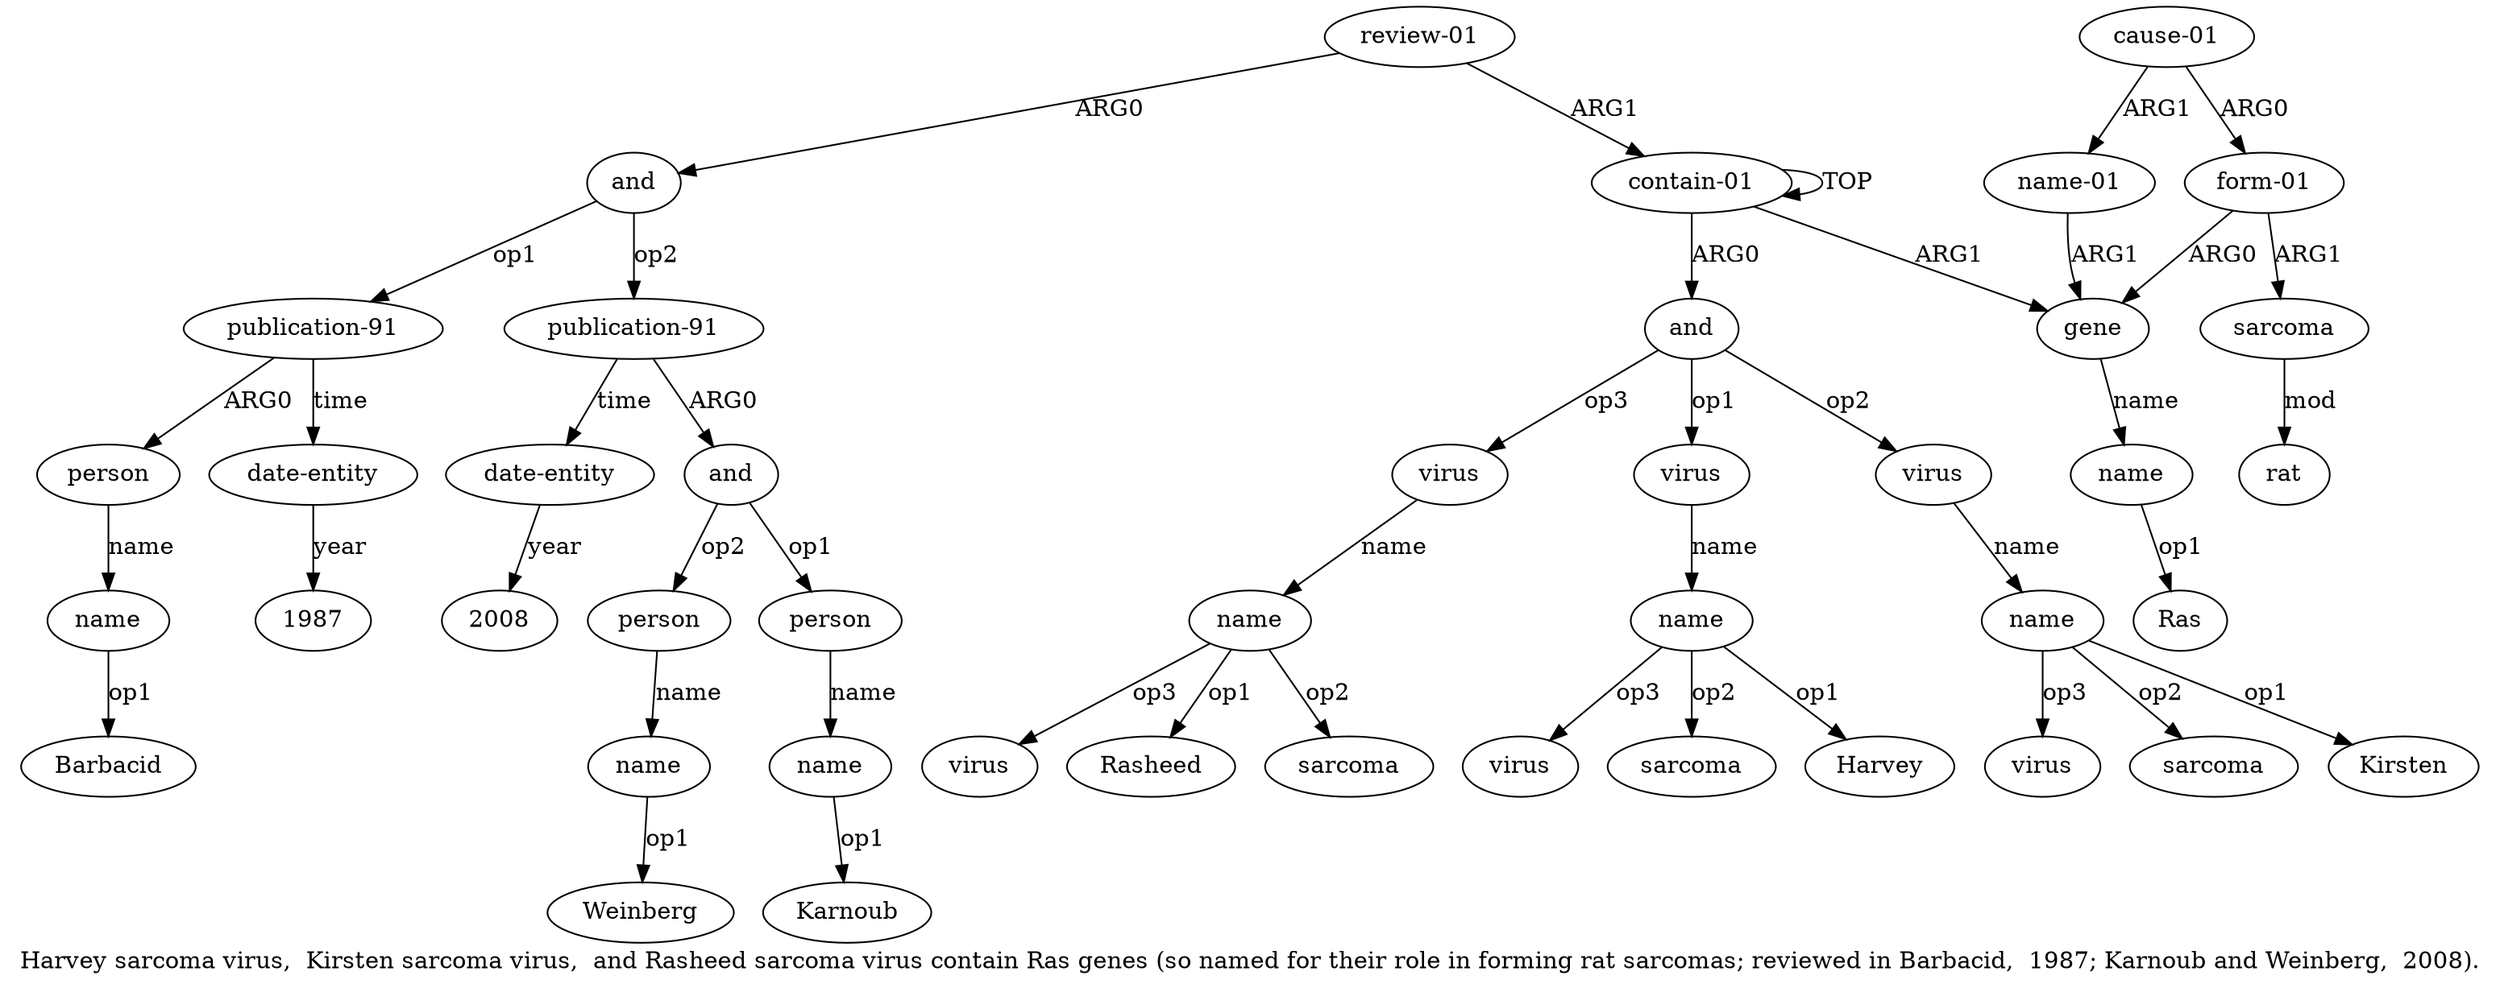 digraph  {
	graph [label="Harvey sarcoma virus,  Kirsten sarcoma virus,  and Rasheed sarcoma virus contain Ras genes (so named for their role in forming rat \
sarcomas; reviewed in Barbacid,  1987; Karnoub and Weinberg,  2008)."];
	node [label="\N"];
	a20	 [color=black,
		gold_ind=20,
		gold_label="date-entity",
		label="date-entity",
		test_ind=20,
		test_label="date-entity"];
	"a20 1987"	 [color=black,
		gold_ind=-1,
		gold_label=1987,
		label=1987,
		test_ind=-1,
		test_label=1987];
	a20 -> "a20 1987" [key=0,
	color=black,
	gold_label=year,
	label=year,
	test_label=year];
a21 [color=black,
	gold_ind=21,
	gold_label="publication-91",
	label="publication-91",
	test_ind=21,
	test_label="publication-91"];
a22 [color=black,
	gold_ind=22,
	gold_label=and,
	label=and,
	test_ind=22,
	test_label=and];
a21 -> a22 [key=0,
color=black,
gold_label=ARG0,
label=ARG0,
test_label=ARG0];
a27 [color=black,
gold_ind=27,
gold_label="date-entity",
label="date-entity",
test_ind=27,
test_label="date-entity"];
a21 -> a27 [key=0,
color=black,
gold_label=time,
label=time,
test_label=time];
a23 [color=black,
gold_ind=23,
gold_label=person,
label=person,
test_ind=23,
test_label=person];
a22 -> a23 [key=0,
color=black,
gold_label=op1,
label=op1,
test_label=op1];
a25 [color=black,
gold_ind=25,
gold_label=person,
label=person,
test_ind=25,
test_label=person];
a22 -> a25 [key=0,
color=black,
gold_label=op2,
label=op2,
test_label=op2];
a24 [color=black,
gold_ind=24,
gold_label=name,
label=name,
test_ind=24,
test_label=name];
a23 -> a24 [key=0,
color=black,
gold_label=name,
label=name,
test_label=name];
"a24 Karnoub" [color=black,
gold_ind=-1,
gold_label=Karnoub,
label=Karnoub,
test_ind=-1,
test_label=Karnoub];
a24 -> "a24 Karnoub" [key=0,
color=black,
gold_label=op1,
label=op1,
test_label=op1];
a26 [color=black,
gold_ind=26,
gold_label=name,
label=name,
test_ind=26,
test_label=name];
a25 -> a26 [key=0,
color=black,
gold_label=name,
label=name,
test_label=name];
"a26 Weinberg" [color=black,
gold_ind=-1,
gold_label=Weinberg,
label=Weinberg,
test_ind=-1,
test_label=Weinberg];
a26 -> "a26 Weinberg" [key=0,
color=black,
gold_label=op1,
label=op1,
test_label=op1];
"a27 2008" [color=black,
gold_ind=-1,
gold_label=2008,
label=2008,
test_ind=-1,
test_label=2008];
a27 -> "a27 2008" [key=0,
color=black,
gold_label=year,
label=year,
test_label=year];
"a9 Ras" [color=black,
gold_ind=-1,
gold_label=Ras,
label=Ras,
test_ind=-1,
test_label=Ras];
"a3 virus" [color=black,
gold_ind=-1,
gold_label=virus,
label=virus,
test_ind=-1,
test_label=virus];
"a19 Barbacid" [color=black,
gold_ind=-1,
gold_label=Barbacid,
label=Barbacid,
test_ind=-1,
test_label=Barbacid];
"a7 virus" [color=black,
gold_ind=-1,
gold_label=virus,
label=virus,
test_ind=-1,
test_label=virus];
"a3 sarcoma" [color=black,
gold_ind=-1,
gold_label=sarcoma,
label=sarcoma,
test_ind=-1,
test_label=sarcoma];
"a7 Rasheed" [color=black,
gold_ind=-1,
gold_label=Rasheed,
label=Rasheed,
test_ind=-1,
test_label=Rasheed];
"a5 virus" [color=black,
gold_ind=-1,
gold_label=virus,
label=virus,
test_ind=-1,
test_label=virus];
a15 [color=black,
gold_ind=15,
gold_label="review-01",
label="review-01",
test_ind=15,
test_label="review-01"];
a16 [color=black,
gold_ind=16,
gold_label=and,
label=and,
test_ind=16,
test_label=and];
a15 -> a16 [key=0,
color=black,
gold_label=ARG0,
label=ARG0,
test_label=ARG0];
a0 [color=black,
gold_ind=0,
gold_label="contain-01",
label="contain-01",
test_ind=0,
test_label="contain-01"];
a15 -> a0 [key=0,
color=black,
gold_label=ARG1,
label=ARG1,
test_label=ARG1];
a14 [color=black,
gold_ind=14,
gold_label=rat,
label=rat,
test_ind=14,
test_label=rat];
a17 [color=black,
gold_ind=17,
gold_label="publication-91",
label="publication-91",
test_ind=17,
test_label="publication-91"];
a17 -> a20 [key=0,
color=black,
gold_label=time,
label=time,
test_label=time];
a18 [color=black,
gold_ind=18,
gold_label=person,
label=person,
test_ind=18,
test_label=person];
a17 -> a18 [key=0,
color=black,
gold_label=ARG0,
label=ARG0,
test_label=ARG0];
a16 -> a21 [key=0,
color=black,
gold_label=op2,
label=op2,
test_label=op2];
a16 -> a17 [key=0,
color=black,
gold_label=op1,
label=op1,
test_label=op1];
a11 [color=black,
gold_ind=11,
gold_label="cause-01",
label="cause-01",
test_ind=11,
test_label="cause-01"];
a10 [color=black,
gold_ind=10,
gold_label="name-01",
label="name-01",
test_ind=10,
test_label="name-01"];
a11 -> a10 [key=0,
color=black,
gold_label=ARG1,
label=ARG1,
test_label=ARG1];
a12 [color=black,
gold_ind=12,
gold_label="form-01",
label="form-01",
test_ind=12,
test_label="form-01"];
a11 -> a12 [key=0,
color=black,
gold_label=ARG0,
label=ARG0,
test_label=ARG0];
a8 [color=black,
gold_ind=8,
gold_label=gene,
label=gene,
test_ind=8,
test_label=gene];
a10 -> a8 [key=0,
color=black,
gold_label=ARG1,
label=ARG1,
test_label=ARG1];
a13 [color=black,
gold_ind=13,
gold_label=sarcoma,
label=sarcoma,
test_ind=13,
test_label=sarcoma];
a13 -> a14 [key=0,
color=black,
gold_label=mod,
label=mod,
test_label=mod];
a12 -> a13 [key=0,
color=black,
gold_label=ARG1,
label=ARG1,
test_label=ARG1];
a12 -> a8 [key=0,
color=black,
gold_label=ARG0,
label=ARG0,
test_label=ARG0];
a19 [color=black,
gold_ind=19,
gold_label=name,
label=name,
test_ind=19,
test_label=name];
a19 -> "a19 Barbacid" [key=0,
color=black,
gold_label=op1,
label=op1,
test_label=op1];
a18 -> a19 [key=0,
color=black,
gold_label=name,
label=name,
test_label=name];
a1 [color=black,
gold_ind=1,
gold_label=and,
label=and,
test_ind=1,
test_label=and];
a2 [color=black,
gold_ind=2,
gold_label=virus,
label=virus,
test_ind=2,
test_label=virus];
a1 -> a2 [key=0,
color=black,
gold_label=op1,
label=op1,
test_label=op1];
a4 [color=black,
gold_ind=4,
gold_label=virus,
label=virus,
test_ind=4,
test_label=virus];
a1 -> a4 [key=0,
color=black,
gold_label=op2,
label=op2,
test_label=op2];
a6 [color=black,
gold_ind=6,
gold_label=virus,
label=virus,
test_ind=6,
test_label=virus];
a1 -> a6 [key=0,
color=black,
gold_label=op3,
label=op3,
test_label=op3];
a0 -> a1 [key=0,
color=black,
gold_label=ARG0,
label=ARG0,
test_label=ARG0];
a0 -> a0 [key=0,
color=black,
gold_label=TOP,
label=TOP,
test_label=TOP];
a0 -> a8 [key=0,
color=black,
gold_label=ARG1,
label=ARG1,
test_label=ARG1];
a3 [color=black,
gold_ind=3,
gold_label=name,
label=name,
test_ind=3,
test_label=name];
a3 -> "a3 virus" [key=0,
color=black,
gold_label=op3,
label=op3,
test_label=op3];
a3 -> "a3 sarcoma" [key=0,
color=black,
gold_label=op2,
label=op2,
test_label=op2];
"a3 Harvey" [color=black,
gold_ind=-1,
gold_label=Harvey,
label=Harvey,
test_ind=-1,
test_label=Harvey];
a3 -> "a3 Harvey" [key=0,
color=black,
gold_label=op1,
label=op1,
test_label=op1];
a2 -> a3 [key=0,
color=black,
gold_label=name,
label=name,
test_label=name];
a5 [color=black,
gold_ind=5,
gold_label=name,
label=name,
test_ind=5,
test_label=name];
a5 -> "a5 virus" [key=0,
color=black,
gold_label=op3,
label=op3,
test_label=op3];
"a5 sarcoma" [color=black,
gold_ind=-1,
gold_label=sarcoma,
label=sarcoma,
test_ind=-1,
test_label=sarcoma];
a5 -> "a5 sarcoma" [key=0,
color=black,
gold_label=op2,
label=op2,
test_label=op2];
"a5 Kirsten" [color=black,
gold_ind=-1,
gold_label=Kirsten,
label=Kirsten,
test_ind=-1,
test_label=Kirsten];
a5 -> "a5 Kirsten" [key=0,
color=black,
gold_label=op1,
label=op1,
test_label=op1];
a4 -> a5 [key=0,
color=black,
gold_label=name,
label=name,
test_label=name];
a7 [color=black,
gold_ind=7,
gold_label=name,
label=name,
test_ind=7,
test_label=name];
a7 -> "a7 virus" [key=0,
color=black,
gold_label=op3,
label=op3,
test_label=op3];
a7 -> "a7 Rasheed" [key=0,
color=black,
gold_label=op1,
label=op1,
test_label=op1];
"a7 sarcoma" [color=black,
gold_ind=-1,
gold_label=sarcoma,
label=sarcoma,
test_ind=-1,
test_label=sarcoma];
a7 -> "a7 sarcoma" [key=0,
color=black,
gold_label=op2,
label=op2,
test_label=op2];
a6 -> a7 [key=0,
color=black,
gold_label=name,
label=name,
test_label=name];
a9 [color=black,
gold_ind=9,
gold_label=name,
label=name,
test_ind=9,
test_label=name];
a9 -> "a9 Ras" [key=0,
color=black,
gold_label=op1,
label=op1,
test_label=op1];
a8 -> a9 [key=0,
color=black,
gold_label=name,
label=name,
test_label=name];
}
